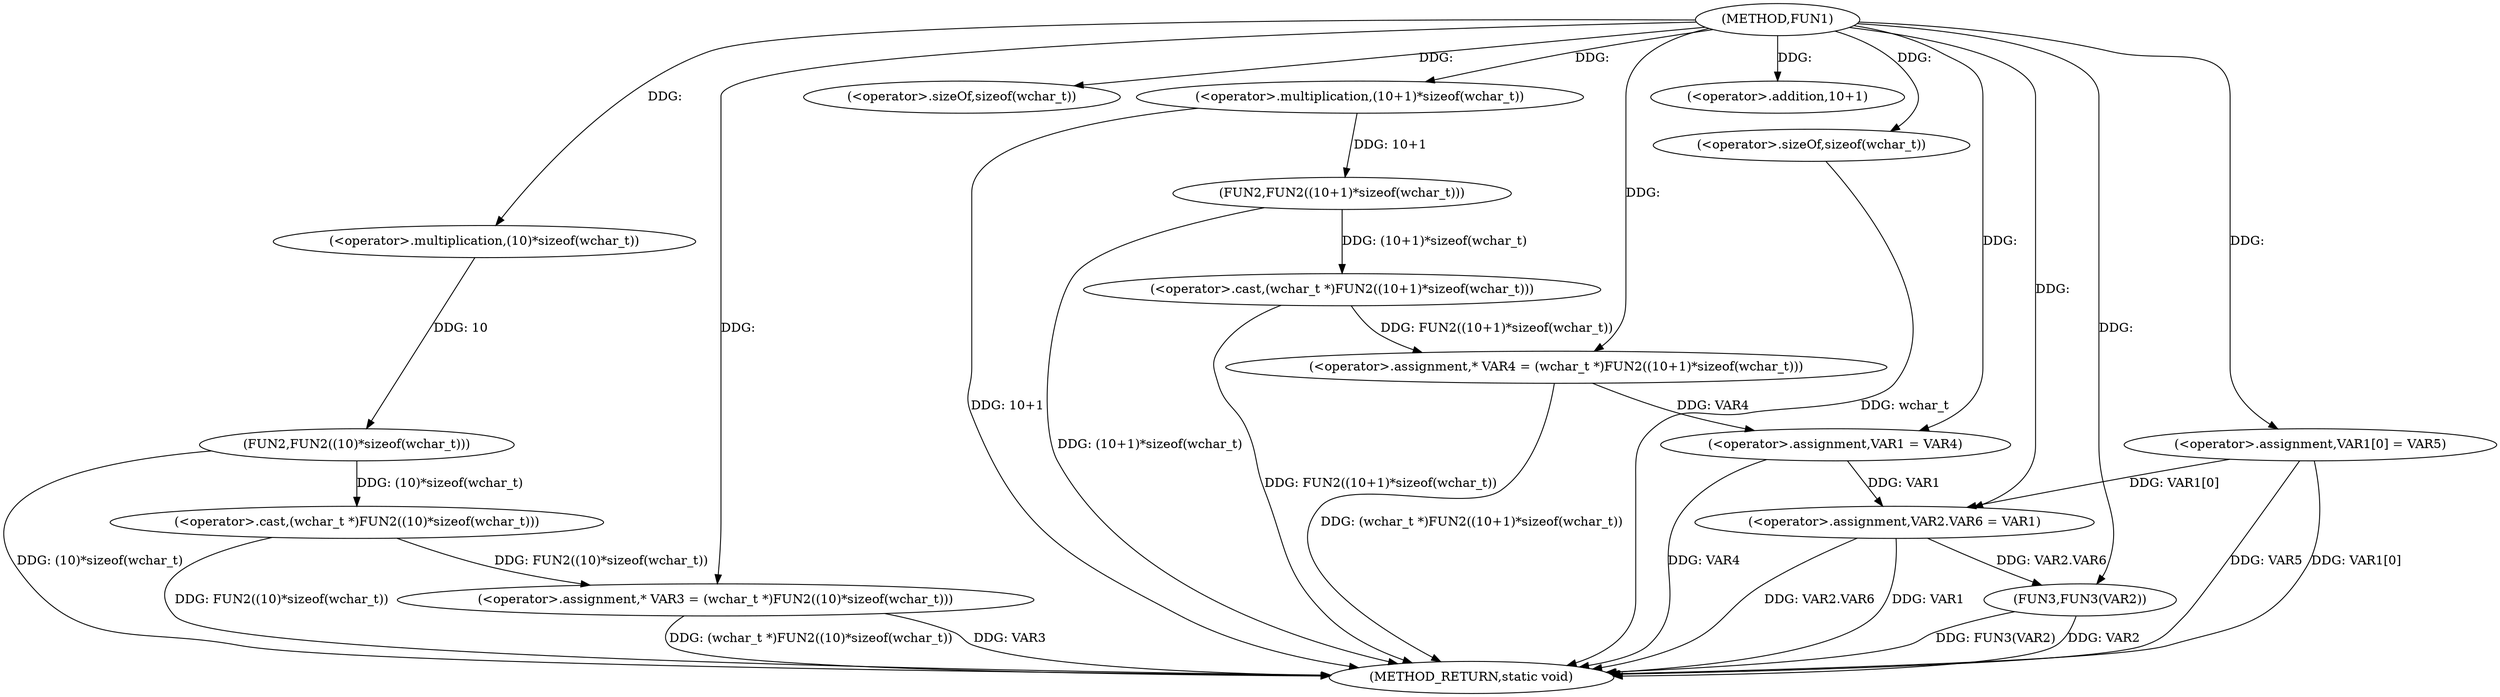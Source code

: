 digraph FUN1 {  
"1000100" [label = "(METHOD,FUN1)" ]
"1000141" [label = "(METHOD_RETURN,static void)" ]
"1000105" [label = "(<operator>.assignment,* VAR3 = (wchar_t *)FUN2((10)*sizeof(wchar_t)))" ]
"1000107" [label = "(<operator>.cast,(wchar_t *)FUN2((10)*sizeof(wchar_t)))" ]
"1000109" [label = "(FUN2,FUN2((10)*sizeof(wchar_t)))" ]
"1000110" [label = "(<operator>.multiplication,(10)*sizeof(wchar_t))" ]
"1000112" [label = "(<operator>.sizeOf,sizeof(wchar_t))" ]
"1000115" [label = "(<operator>.assignment,* VAR4 = (wchar_t *)FUN2((10+1)*sizeof(wchar_t)))" ]
"1000117" [label = "(<operator>.cast,(wchar_t *)FUN2((10+1)*sizeof(wchar_t)))" ]
"1000119" [label = "(FUN2,FUN2((10+1)*sizeof(wchar_t)))" ]
"1000120" [label = "(<operator>.multiplication,(10+1)*sizeof(wchar_t))" ]
"1000121" [label = "(<operator>.addition,10+1)" ]
"1000124" [label = "(<operator>.sizeOf,sizeof(wchar_t))" ]
"1000126" [label = "(<operator>.assignment,VAR1 = VAR4)" ]
"1000129" [label = "(<operator>.assignment,VAR1[0] = VAR5)" ]
"1000134" [label = "(<operator>.assignment,VAR2.VAR6 = VAR1)" ]
"1000139" [label = "(FUN3,FUN3(VAR2))" ]
  "1000115" -> "1000141"  [ label = "DDG: (wchar_t *)FUN2((10+1)*sizeof(wchar_t))"] 
  "1000124" -> "1000141"  [ label = "DDG: wchar_t"] 
  "1000105" -> "1000141"  [ label = "DDG: (wchar_t *)FUN2((10)*sizeof(wchar_t))"] 
  "1000139" -> "1000141"  [ label = "DDG: FUN3(VAR2)"] 
  "1000139" -> "1000141"  [ label = "DDG: VAR2"] 
  "1000129" -> "1000141"  [ label = "DDG: VAR5"] 
  "1000117" -> "1000141"  [ label = "DDG: FUN2((10+1)*sizeof(wchar_t))"] 
  "1000129" -> "1000141"  [ label = "DDG: VAR1[0]"] 
  "1000120" -> "1000141"  [ label = "DDG: 10+1"] 
  "1000134" -> "1000141"  [ label = "DDG: VAR2.VAR6"] 
  "1000109" -> "1000141"  [ label = "DDG: (10)*sizeof(wchar_t)"] 
  "1000119" -> "1000141"  [ label = "DDG: (10+1)*sizeof(wchar_t)"] 
  "1000126" -> "1000141"  [ label = "DDG: VAR4"] 
  "1000134" -> "1000141"  [ label = "DDG: VAR1"] 
  "1000105" -> "1000141"  [ label = "DDG: VAR3"] 
  "1000107" -> "1000141"  [ label = "DDG: FUN2((10)*sizeof(wchar_t))"] 
  "1000107" -> "1000105"  [ label = "DDG: FUN2((10)*sizeof(wchar_t))"] 
  "1000100" -> "1000105"  [ label = "DDG: "] 
  "1000109" -> "1000107"  [ label = "DDG: (10)*sizeof(wchar_t)"] 
  "1000110" -> "1000109"  [ label = "DDG: 10"] 
  "1000100" -> "1000110"  [ label = "DDG: "] 
  "1000100" -> "1000112"  [ label = "DDG: "] 
  "1000117" -> "1000115"  [ label = "DDG: FUN2((10+1)*sizeof(wchar_t))"] 
  "1000100" -> "1000115"  [ label = "DDG: "] 
  "1000119" -> "1000117"  [ label = "DDG: (10+1)*sizeof(wchar_t)"] 
  "1000120" -> "1000119"  [ label = "DDG: 10+1"] 
  "1000100" -> "1000120"  [ label = "DDG: "] 
  "1000100" -> "1000121"  [ label = "DDG: "] 
  "1000100" -> "1000124"  [ label = "DDG: "] 
  "1000115" -> "1000126"  [ label = "DDG: VAR4"] 
  "1000100" -> "1000126"  [ label = "DDG: "] 
  "1000100" -> "1000129"  [ label = "DDG: "] 
  "1000129" -> "1000134"  [ label = "DDG: VAR1[0]"] 
  "1000126" -> "1000134"  [ label = "DDG: VAR1"] 
  "1000100" -> "1000134"  [ label = "DDG: "] 
  "1000134" -> "1000139"  [ label = "DDG: VAR2.VAR6"] 
  "1000100" -> "1000139"  [ label = "DDG: "] 
}
